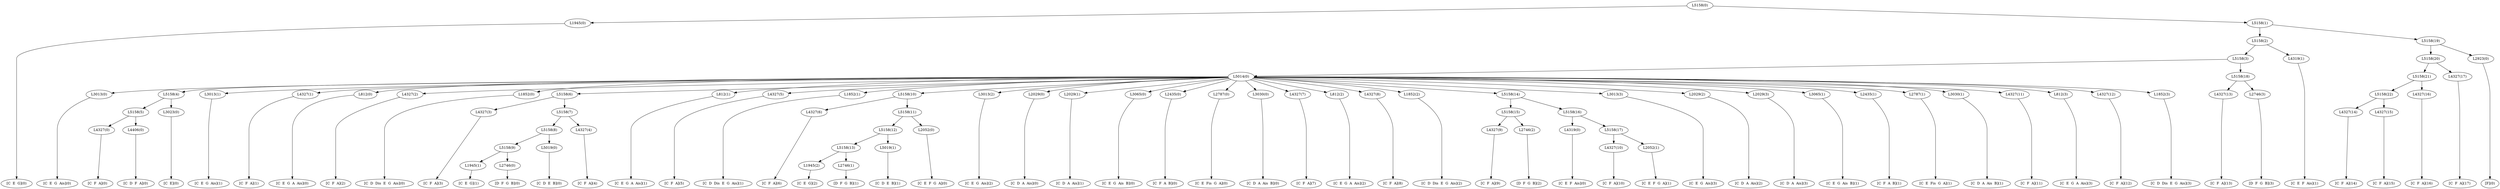 digraph sample{
"L1945(0)"->"[C  E  G](0)"
"L3013(0)"->"[C  E  G  Ais](0)"
"L4327(0)"->"[C  F  A](0)"
"L4406(0)"->"[C  D  F  A](0)"
"L5158(5)"->"L4327(0)"
"L5158(5)"->"L4406(0)"
"L3023(0)"->"[C  E](0)"
"L5158(4)"->"L5158(5)"
"L5158(4)"->"L3023(0)"
"L3013(1)"->"[C  E  G  Ais](1)"
"L4327(1)"->"[C  F  A](1)"
"L812(0)"->"[C  E  G  A  Ais](0)"
"L4327(2)"->"[C  F  A](2)"
"L1852(0)"->"[C  D  Dis  E  G  Ais](0)"
"L4327(3)"->"[C  F  A](3)"
"L1945(1)"->"[C  E  G](1)"
"L2746(0)"->"[D  F  G  B](0)"
"L5158(9)"->"L1945(1)"
"L5158(9)"->"L2746(0)"
"L5019(0)"->"[C  D  E  B](0)"
"L5158(8)"->"L5158(9)"
"L5158(8)"->"L5019(0)"
"L4327(4)"->"[C  F  A](4)"
"L5158(7)"->"L5158(8)"
"L5158(7)"->"L4327(4)"
"L5158(6)"->"L4327(3)"
"L5158(6)"->"L5158(7)"
"L812(1)"->"[C  E  G  A  Ais](1)"
"L4327(5)"->"[C  F  A](5)"
"L1852(1)"->"[C  D  Dis  E  G  Ais](1)"
"L4327(6)"->"[C  F  A](6)"
"L1945(2)"->"[C  E  G](2)"
"L2746(1)"->"[D  F  G  B](1)"
"L5158(13)"->"L1945(2)"
"L5158(13)"->"L2746(1)"
"L5019(1)"->"[C  D  E  B](1)"
"L5158(12)"->"L5158(13)"
"L5158(12)"->"L5019(1)"
"L2052(0)"->"[C  E  F  G  A](0)"
"L5158(11)"->"L5158(12)"
"L5158(11)"->"L2052(0)"
"L5158(10)"->"L4327(6)"
"L5158(10)"->"L5158(11)"
"L3013(2)"->"[C  E  G  Ais](2)"
"L2029(0)"->"[C  D  A  Ais](0)"
"L2029(1)"->"[C  D  A  Ais](1)"
"L3065(0)"->"[C  E  G  Ais  B](0)"
"L2435(0)"->"[C  F  A  B](0)"
"L2787(0)"->"[C  E  Fis  G  A](0)"
"L3030(0)"->"[C  D  A  Ais  B](0)"
"L4327(7)"->"[C  F  A](7)"
"L812(2)"->"[C  E  G  A  Ais](2)"
"L4327(8)"->"[C  F  A](8)"
"L1852(2)"->"[C  D  Dis  E  G  Ais](2)"
"L4327(9)"->"[C  F  A](9)"
"L2746(2)"->"[D  F  G  B](2)"
"L5158(15)"->"L4327(9)"
"L5158(15)"->"L2746(2)"
"L4319(0)"->"[C  E  F  Ais](0)"
"L4327(10)"->"[C  F  A](10)"
"L2052(1)"->"[C  E  F  G  A](1)"
"L5158(17)"->"L4327(10)"
"L5158(17)"->"L2052(1)"
"L5158(16)"->"L4319(0)"
"L5158(16)"->"L5158(17)"
"L5158(14)"->"L5158(15)"
"L5158(14)"->"L5158(16)"
"L3013(3)"->"[C  E  G  Ais](3)"
"L2029(2)"->"[C  D  A  Ais](2)"
"L2029(3)"->"[C  D  A  Ais](3)"
"L3065(1)"->"[C  E  G  Ais  B](1)"
"L2435(1)"->"[C  F  A  B](1)"
"L2787(1)"->"[C  E  Fis  G  A](1)"
"L3030(1)"->"[C  D  A  Ais  B](1)"
"L4327(11)"->"[C  F  A](11)"
"L812(3)"->"[C  E  G  A  Ais](3)"
"L4327(12)"->"[C  F  A](12)"
"L1852(3)"->"[C  D  Dis  E  G  Ais](3)"
"L5014(0)"->"L3013(0)"
"L5014(0)"->"L5158(4)"
"L5014(0)"->"L3013(1)"
"L5014(0)"->"L4327(1)"
"L5014(0)"->"L812(0)"
"L5014(0)"->"L4327(2)"
"L5014(0)"->"L1852(0)"
"L5014(0)"->"L5158(6)"
"L5014(0)"->"L812(1)"
"L5014(0)"->"L4327(5)"
"L5014(0)"->"L1852(1)"
"L5014(0)"->"L5158(10)"
"L5014(0)"->"L3013(2)"
"L5014(0)"->"L2029(0)"
"L5014(0)"->"L2029(1)"
"L5014(0)"->"L3065(0)"
"L5014(0)"->"L2435(0)"
"L5014(0)"->"L2787(0)"
"L5014(0)"->"L3030(0)"
"L5014(0)"->"L4327(7)"
"L5014(0)"->"L812(2)"
"L5014(0)"->"L4327(8)"
"L5014(0)"->"L1852(2)"
"L5014(0)"->"L5158(14)"
"L5014(0)"->"L3013(3)"
"L5014(0)"->"L2029(2)"
"L5014(0)"->"L2029(3)"
"L5014(0)"->"L3065(1)"
"L5014(0)"->"L2435(1)"
"L5014(0)"->"L2787(1)"
"L5014(0)"->"L3030(1)"
"L5014(0)"->"L4327(11)"
"L5014(0)"->"L812(3)"
"L5014(0)"->"L4327(12)"
"L5014(0)"->"L1852(3)"
"L4327(13)"->"[C  F  A](13)"
"L2746(3)"->"[D  F  G  B](3)"
"L5158(18)"->"L4327(13)"
"L5158(18)"->"L2746(3)"
"L5158(3)"->"L5014(0)"
"L5158(3)"->"L5158(18)"
"L4319(1)"->"[C  E  F  Ais](1)"
"L5158(2)"->"L5158(3)"
"L5158(2)"->"L4319(1)"
"L4327(14)"->"[C  F  A](14)"
"L4327(15)"->"[C  F  A](15)"
"L5158(22)"->"L4327(14)"
"L5158(22)"->"L4327(15)"
"L4327(16)"->"[C  F  A](16)"
"L5158(21)"->"L5158(22)"
"L5158(21)"->"L4327(16)"
"L4327(17)"->"[C  F  A](17)"
"L5158(20)"->"L5158(21)"
"L5158(20)"->"L4327(17)"
"L2923(0)"->"[F](0)"
"L5158(19)"->"L5158(20)"
"L5158(19)"->"L2923(0)"
"L5158(1)"->"L5158(2)"
"L5158(1)"->"L5158(19)"
"L5158(0)"->"L1945(0)"
"L5158(0)"->"L5158(1)"
{rank = min; "L5158(0)"}
{rank = same; "L1945(0)"; "L5158(1)";}
{rank = same; "L5158(2)"; "L5158(19)";}
{rank = same; "L5158(3)"; "L4319(1)"; "L5158(20)"; "L2923(0)";}
{rank = same; "L5014(0)"; "L5158(18)"; "L5158(21)"; "L4327(17)";}
{rank = same; "L3013(0)"; "L5158(4)"; "L3013(1)"; "L4327(1)"; "L812(0)"; "L4327(2)"; "L1852(0)"; "L5158(6)"; "L812(1)"; "L4327(5)"; "L1852(1)"; "L5158(10)"; "L3013(2)"; "L2029(0)"; "L2029(1)"; "L3065(0)"; "L2435(0)"; "L2787(0)"; "L3030(0)"; "L4327(7)"; "L812(2)"; "L4327(8)"; "L1852(2)"; "L5158(14)"; "L3013(3)"; "L2029(2)"; "L2029(3)"; "L3065(1)"; "L2435(1)"; "L2787(1)"; "L3030(1)"; "L4327(11)"; "L812(3)"; "L4327(12)"; "L1852(3)"; "L4327(13)"; "L2746(3)"; "L5158(22)"; "L4327(16)";}
{rank = same; "L5158(5)"; "L3023(0)"; "L4327(3)"; "L5158(7)"; "L4327(6)"; "L5158(11)"; "L5158(15)"; "L5158(16)"; "L4327(14)"; "L4327(15)";}
{rank = same; "L4327(0)"; "L4406(0)"; "L5158(8)"; "L4327(4)"; "L5158(12)"; "L2052(0)"; "L4327(9)"; "L2746(2)"; "L4319(0)"; "L5158(17)";}
{rank = same; "L5158(9)"; "L5019(0)"; "L5158(13)"; "L5019(1)"; "L4327(10)"; "L2052(1)";}
{rank = same; "L1945(1)"; "L2746(0)"; "L1945(2)"; "L2746(1)";}
{rank = max; "[C  D  A  Ais  B](0)"; "[C  D  A  Ais  B](1)"; "[C  D  A  Ais](0)"; "[C  D  A  Ais](1)"; "[C  D  A  Ais](2)"; "[C  D  A  Ais](3)"; "[C  D  Dis  E  G  Ais](0)"; "[C  D  Dis  E  G  Ais](1)"; "[C  D  Dis  E  G  Ais](2)"; "[C  D  Dis  E  G  Ais](3)"; "[C  D  E  B](0)"; "[C  D  E  B](1)"; "[C  D  F  A](0)"; "[C  E  F  Ais](0)"; "[C  E  F  Ais](1)"; "[C  E  F  G  A](0)"; "[C  E  F  G  A](1)"; "[C  E  Fis  G  A](0)"; "[C  E  Fis  G  A](1)"; "[C  E  G  A  Ais](0)"; "[C  E  G  A  Ais](1)"; "[C  E  G  A  Ais](2)"; "[C  E  G  A  Ais](3)"; "[C  E  G  Ais  B](0)"; "[C  E  G  Ais  B](1)"; "[C  E  G  Ais](0)"; "[C  E  G  Ais](1)"; "[C  E  G  Ais](2)"; "[C  E  G  Ais](3)"; "[C  E  G](0)"; "[C  E  G](1)"; "[C  E  G](2)"; "[C  E](0)"; "[C  F  A  B](0)"; "[C  F  A  B](1)"; "[C  F  A](0)"; "[C  F  A](1)"; "[C  F  A](10)"; "[C  F  A](11)"; "[C  F  A](12)"; "[C  F  A](13)"; "[C  F  A](14)"; "[C  F  A](15)"; "[C  F  A](16)"; "[C  F  A](17)"; "[C  F  A](2)"; "[C  F  A](3)"; "[C  F  A](4)"; "[C  F  A](5)"; "[C  F  A](6)"; "[C  F  A](7)"; "[C  F  A](8)"; "[C  F  A](9)"; "[D  F  G  B](0)"; "[D  F  G  B](1)"; "[D  F  G  B](2)"; "[D  F  G  B](3)"; "[F](0)";}
}